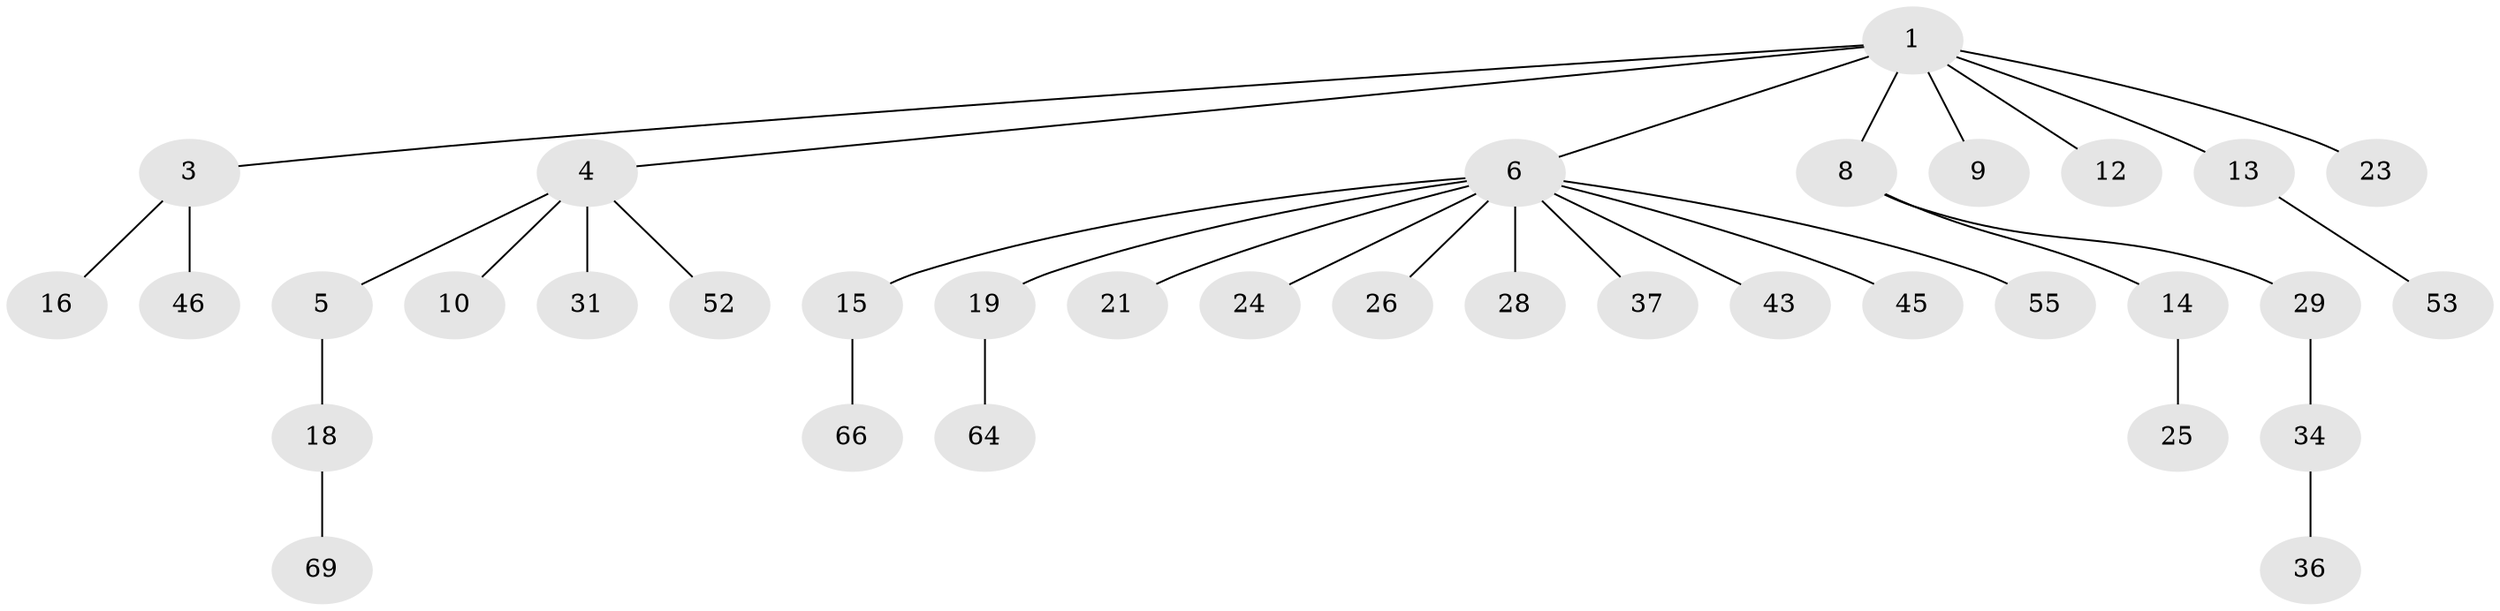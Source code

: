 // original degree distribution, {7: 0.014285714285714285, 3: 0.08571428571428572, 5: 0.04285714285714286, 6: 0.02857142857142857, 2: 0.18571428571428572, 4: 0.07142857142857142, 1: 0.5714285714285714}
// Generated by graph-tools (version 1.1) at 2025/19/03/04/25 18:19:25]
// undirected, 35 vertices, 34 edges
graph export_dot {
graph [start="1"]
  node [color=gray90,style=filled];
  1 [super="+2"];
  3 [super="+17+7"];
  4;
  5 [super="+59"];
  6 [super="+11+22+51+20"];
  8 [super="+39"];
  9;
  10 [super="+63"];
  12 [super="+68+27"];
  13;
  14 [super="+47+42"];
  15;
  16;
  18 [super="+38+41+44"];
  19;
  21;
  23;
  24;
  25;
  26;
  28 [super="+49"];
  29 [super="+67+40+30"];
  31 [super="+58+57"];
  34;
  36;
  37;
  43;
  45 [super="+62"];
  46;
  52;
  53;
  55;
  64 [super="+70"];
  66;
  69;
  1 -- 4;
  1 -- 6;
  1 -- 8;
  1 -- 12;
  1 -- 13;
  1 -- 23;
  1 -- 3;
  1 -- 9;
  3 -- 16;
  3 -- 46;
  4 -- 5;
  4 -- 10;
  4 -- 31;
  4 -- 52;
  5 -- 18;
  6 -- 15;
  6 -- 19;
  6 -- 21;
  6 -- 55;
  6 -- 24;
  6 -- 26;
  6 -- 28;
  6 -- 37;
  6 -- 43;
  6 -- 45;
  8 -- 14;
  8 -- 29;
  13 -- 53;
  14 -- 25;
  15 -- 66;
  18 -- 69;
  19 -- 64;
  29 -- 34;
  34 -- 36;
}
